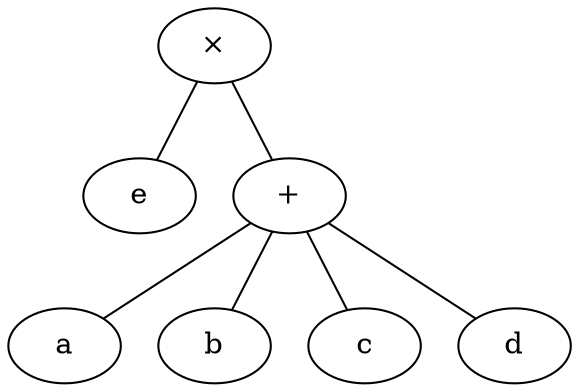 graph {
	{ node[]
	a [label="a"]
	b [label="b"]
	c [label="c"]
	d [label="d"]
	e [label="e"]
	add [label="+"]
	times [label="×"]
	}
 
	{ edge[color="black:white:black"]
	}
	{ edge[]
	times -- add -- a
	add -- b	
	add -- c	
	add -- d
	times -- e
	}
}
